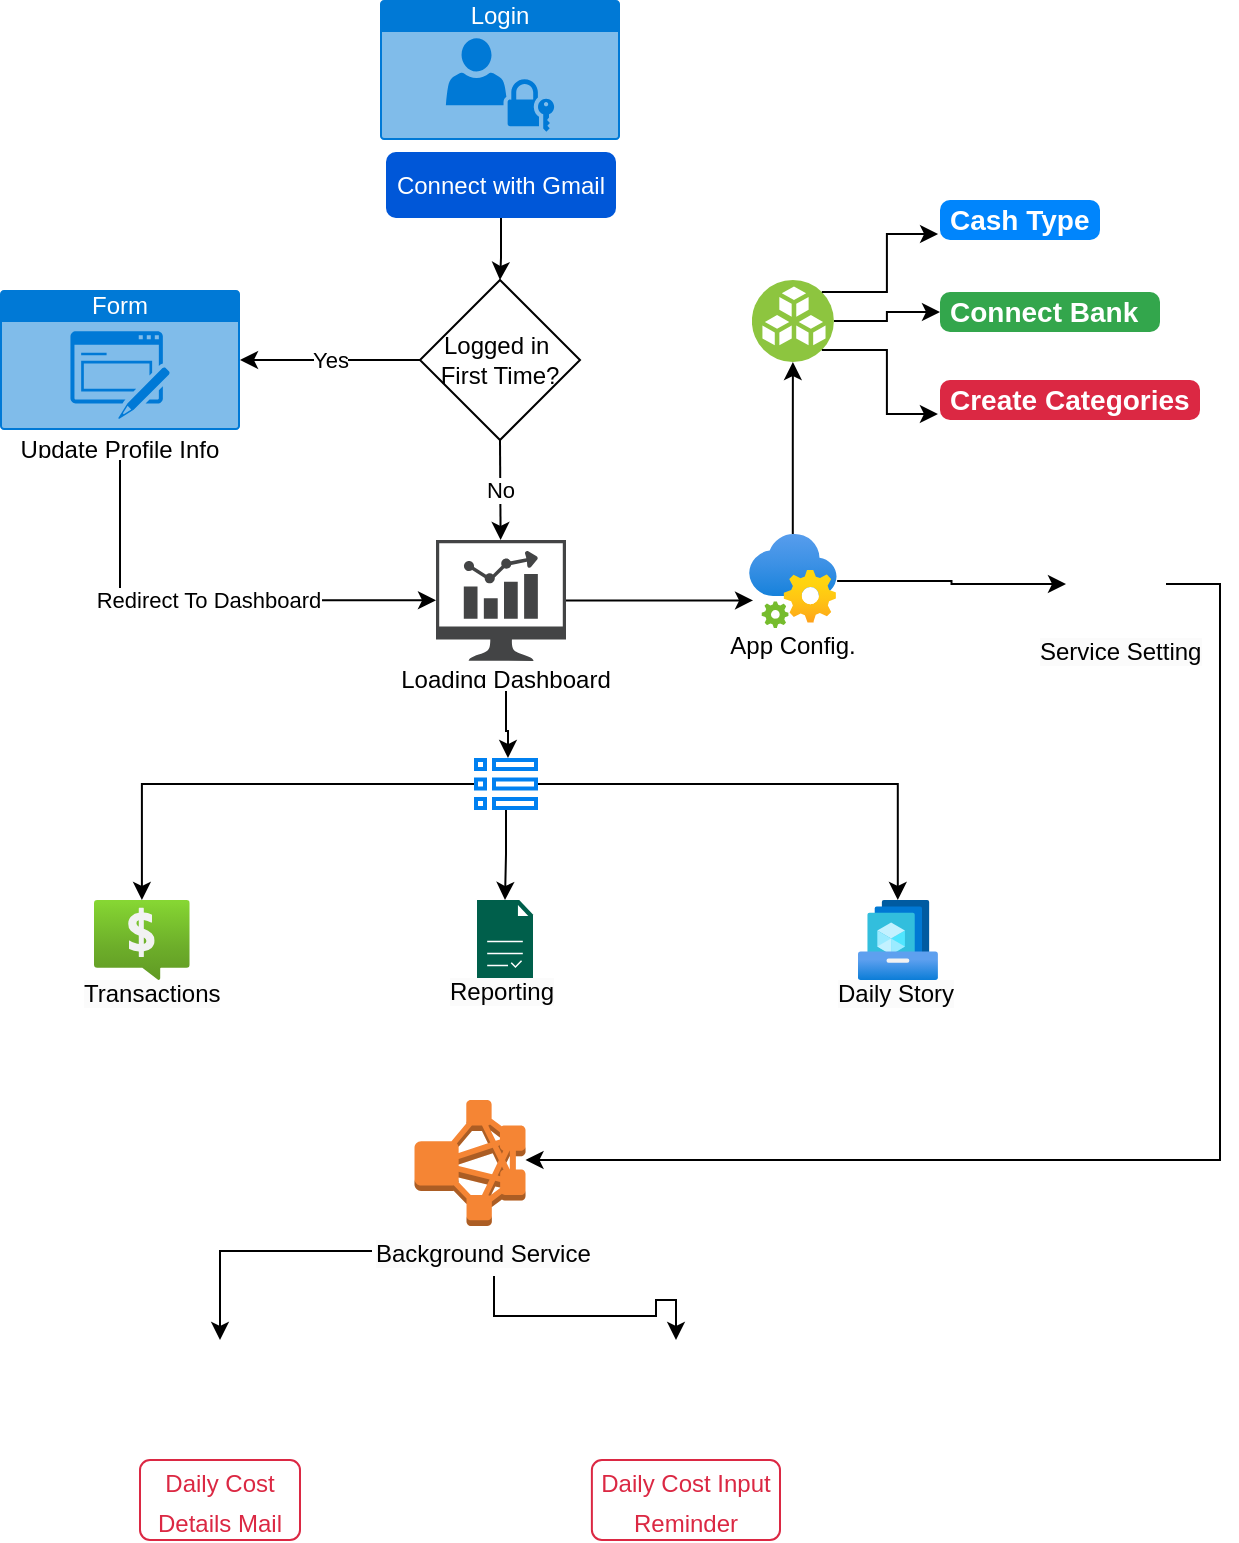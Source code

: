 <mxfile version="24.4.3" type="device" pages="2">
  <diagram name="System Design" id="imzqs6YHDmk8xjtNz94x">
    <mxGraphModel dx="1434" dy="738" grid="1" gridSize="10" guides="1" tooltips="1" connect="1" arrows="1" fold="1" page="1" pageScale="1" pageWidth="1100" pageHeight="850" math="0" shadow="0">
      <root>
        <mxCell id="0" />
        <mxCell id="1" parent="0" />
        <mxCell id="wwl11FNmbuEGbLdjgrPb-1" value="Login" style="html=1;whiteSpace=wrap;strokeColor=none;fillColor=#0079D6;labelPosition=center;verticalLabelPosition=middle;verticalAlign=top;align=center;fontSize=12;outlineConnect=0;spacingTop=-6;fontColor=#FFFFFF;sketch=0;shape=mxgraph.sitemap.login;" vertex="1" parent="1">
          <mxGeometry x="490" y="50" width="120" height="70" as="geometry" />
        </mxCell>
        <mxCell id="wwl11FNmbuEGbLdjgrPb-16" style="edgeStyle=orthogonalEdgeStyle;rounded=0;orthogonalLoop=1;jettySize=auto;html=1;entryX=0.5;entryY=0;entryDx=0;entryDy=0;" edge="1" parent="1" source="wwl11FNmbuEGbLdjgrPb-2" target="wwl11FNmbuEGbLdjgrPb-4">
          <mxGeometry relative="1" as="geometry" />
        </mxCell>
        <mxCell id="wwl11FNmbuEGbLdjgrPb-2" value="Connect with Gmail" style="rounded=1;fillColor=#0057D8;align=center;strokeColor=none;html=1;whiteSpace=wrap;fontColor=#ffffff;fontSize=12;sketch=0;" vertex="1" parent="1">
          <mxGeometry x="493" y="126" width="115" height="33" as="geometry" />
        </mxCell>
        <mxCell id="wwl11FNmbuEGbLdjgrPb-4" value="Logged in&amp;nbsp;&lt;br&gt;First Time?" style="rhombus;whiteSpace=wrap;html=1;" vertex="1" parent="1">
          <mxGeometry x="510" y="190" width="80" height="80" as="geometry" />
        </mxCell>
        <mxCell id="wwl11FNmbuEGbLdjgrPb-10" value="" style="endArrow=classic;html=1;rounded=0;exitX=0;exitY=0.5;exitDx=0;exitDy=0;" edge="1" parent="1" source="wwl11FNmbuEGbLdjgrPb-4" target="wwl11FNmbuEGbLdjgrPb-5">
          <mxGeometry relative="1" as="geometry">
            <mxPoint x="410" y="310" as="sourcePoint" />
            <mxPoint x="570" y="310" as="targetPoint" />
          </mxGeometry>
        </mxCell>
        <mxCell id="wwl11FNmbuEGbLdjgrPb-11" value="Yes" style="edgeLabel;resizable=0;html=1;;align=center;verticalAlign=middle;" connectable="0" vertex="1" parent="wwl11FNmbuEGbLdjgrPb-10">
          <mxGeometry relative="1" as="geometry" />
        </mxCell>
        <mxCell id="wwl11FNmbuEGbLdjgrPb-19" value="" style="endArrow=classic;html=1;rounded=0;exitX=0.5;exitY=1;exitDx=0;exitDy=0;" edge="1" parent="1" source="wwl11FNmbuEGbLdjgrPb-4" target="wwl11FNmbuEGbLdjgrPb-18">
          <mxGeometry relative="1" as="geometry">
            <mxPoint x="520" y="240" as="sourcePoint" />
            <mxPoint x="430" y="240" as="targetPoint" />
          </mxGeometry>
        </mxCell>
        <mxCell id="wwl11FNmbuEGbLdjgrPb-20" value="No" style="edgeLabel;resizable=0;html=1;;align=center;verticalAlign=middle;" connectable="0" vertex="1" parent="wwl11FNmbuEGbLdjgrPb-19">
          <mxGeometry relative="1" as="geometry" />
        </mxCell>
        <mxCell id="wwl11FNmbuEGbLdjgrPb-24" value="" style="group" vertex="1" connectable="0" parent="1">
          <mxGeometry x="300" y="195" width="120" height="85" as="geometry" />
        </mxCell>
        <mxCell id="wwl11FNmbuEGbLdjgrPb-5" value="Form" style="html=1;whiteSpace=wrap;strokeColor=none;fillColor=#0079D6;labelPosition=center;verticalLabelPosition=middle;verticalAlign=top;align=center;fontSize=12;outlineConnect=0;spacingTop=-6;fontColor=#FFFFFF;sketch=0;shape=mxgraph.sitemap.form;" vertex="1" parent="wwl11FNmbuEGbLdjgrPb-24">
          <mxGeometry width="120" height="70" as="geometry" />
        </mxCell>
        <UserObject label="Update Profile Info" placeholders="1" id="wwl11FNmbuEGbLdjgrPb-15">
          <mxCell style="text;html=1;strokeColor=none;fillColor=none;align=center;verticalAlign=middle;whiteSpace=wrap;overflow=hidden;" vertex="1" parent="wwl11FNmbuEGbLdjgrPb-24">
            <mxGeometry x="5" y="70" width="110" height="15" as="geometry" />
          </mxCell>
        </UserObject>
        <mxCell id="wwl11FNmbuEGbLdjgrPb-26" value="" style="endArrow=classic;html=1;rounded=0;exitX=0.5;exitY=1;exitDx=0;exitDy=0;" edge="1" parent="1" source="wwl11FNmbuEGbLdjgrPb-15" target="wwl11FNmbuEGbLdjgrPb-18">
          <mxGeometry relative="1" as="geometry">
            <mxPoint x="520" y="240" as="sourcePoint" />
            <mxPoint x="430" y="240" as="targetPoint" />
            <Array as="points">
              <mxPoint x="360" y="350" />
            </Array>
          </mxGeometry>
        </mxCell>
        <mxCell id="wwl11FNmbuEGbLdjgrPb-27" value="Redirect To Dashboard" style="edgeLabel;resizable=0;html=1;;align=center;verticalAlign=middle;" connectable="0" vertex="1" parent="wwl11FNmbuEGbLdjgrPb-26">
          <mxGeometry relative="1" as="geometry" />
        </mxCell>
        <mxCell id="wwl11FNmbuEGbLdjgrPb-31" value="" style="group" vertex="1" connectable="0" parent="1">
          <mxGeometry x="660" y="317" width="72.88" height="68.72" as="geometry" />
        </mxCell>
        <mxCell id="wwl11FNmbuEGbLdjgrPb-28" value="" style="image;aspect=fixed;html=1;points=[];align=center;fontSize=12;image=img/lib/azure2/integration/App_Configuration.svg;" vertex="1" parent="wwl11FNmbuEGbLdjgrPb-31">
          <mxGeometry x="14.32" width="44.24" height="47" as="geometry" />
        </mxCell>
        <UserObject label="App Config." placeholders="1" id="wwl11FNmbuEGbLdjgrPb-30">
          <mxCell style="text;html=1;strokeColor=none;fillColor=none;align=center;verticalAlign=middle;whiteSpace=wrap;overflow=hidden;" vertex="1" parent="wwl11FNmbuEGbLdjgrPb-31">
            <mxGeometry y="42.45" width="72.88" height="26.27" as="geometry" />
          </mxCell>
        </UserObject>
        <mxCell id="wwl11FNmbuEGbLdjgrPb-32" value="" style="group" vertex="1" connectable="0" parent="1">
          <mxGeometry x="498" y="320" width="110" height="75.45" as="geometry" />
        </mxCell>
        <mxCell id="wwl11FNmbuEGbLdjgrPb-18" value="" style="sketch=0;pointerEvents=1;shadow=0;dashed=0;html=1;strokeColor=none;fillColor=#434445;aspect=fixed;labelPosition=center;verticalLabelPosition=bottom;verticalAlign=top;align=center;outlineConnect=0;shape=mxgraph.vvd.nsx_dashboard;" vertex="1" parent="wwl11FNmbuEGbLdjgrPb-32">
          <mxGeometry x="20" width="65" height="60.45" as="geometry" />
        </mxCell>
        <UserObject label="Loading Dashboard" placeholders="1" id="wwl11FNmbuEGbLdjgrPb-22">
          <mxCell style="text;html=1;strokeColor=none;fillColor=none;align=center;verticalAlign=middle;whiteSpace=wrap;overflow=hidden;" vertex="1" parent="wwl11FNmbuEGbLdjgrPb-32">
            <mxGeometry y="60.45" width="110" height="15" as="geometry" />
          </mxCell>
        </UserObject>
        <mxCell id="wwl11FNmbuEGbLdjgrPb-34" style="edgeStyle=orthogonalEdgeStyle;rounded=0;orthogonalLoop=1;jettySize=auto;html=1;entryX=0.05;entryY=0.707;entryDx=0;entryDy=0;entryPerimeter=0;" edge="1" parent="1" source="wwl11FNmbuEGbLdjgrPb-18" target="wwl11FNmbuEGbLdjgrPb-28">
          <mxGeometry relative="1" as="geometry" />
        </mxCell>
        <mxCell id="wwl11FNmbuEGbLdjgrPb-46" style="edgeStyle=orthogonalEdgeStyle;rounded=0;orthogonalLoop=1;jettySize=auto;html=1;" edge="1" parent="1" source="wwl11FNmbuEGbLdjgrPb-35" target="wwl11FNmbuEGbLdjgrPb-43">
          <mxGeometry relative="1" as="geometry" />
        </mxCell>
        <mxCell id="wwl11FNmbuEGbLdjgrPb-35" value="" style="image;aspect=fixed;perimeter=ellipsePerimeter;html=1;align=center;shadow=0;dashed=0;fontColor=#4277BB;labelBackgroundColor=default;fontSize=12;spacingTop=3;image=img/lib/ibm/vpc/BlockStorage.svg;" vertex="1" parent="1">
          <mxGeometry x="675.94" y="190" width="41" height="41" as="geometry" />
        </mxCell>
        <mxCell id="wwl11FNmbuEGbLdjgrPb-36" style="edgeStyle=orthogonalEdgeStyle;rounded=0;orthogonalLoop=1;jettySize=auto;html=1;entryX=0.5;entryY=1;entryDx=0;entryDy=0;" edge="1" parent="1" source="wwl11FNmbuEGbLdjgrPb-28" target="wwl11FNmbuEGbLdjgrPb-35">
          <mxGeometry relative="1" as="geometry" />
        </mxCell>
        <mxCell id="wwl11FNmbuEGbLdjgrPb-42" value="Cash Type" style="html=1;shadow=0;dashed=0;shape=mxgraph.bootstrap.rrect;rSize=5;strokeColor=none;strokeWidth=1;fillColor=#0085FC;fontColor=#FFFFFF;whiteSpace=wrap;align=left;verticalAlign=middle;spacingLeft=0;fontStyle=1;fontSize=14;spacing=5;" vertex="1" parent="1">
          <mxGeometry x="770" y="150" width="80" height="20" as="geometry" />
        </mxCell>
        <mxCell id="wwl11FNmbuEGbLdjgrPb-43" value="Connect Bank" style="html=1;shadow=0;dashed=0;shape=mxgraph.bootstrap.rrect;rSize=5;strokeColor=none;strokeWidth=1;fillColor=#33A64C;fontColor=#FFFFFF;whiteSpace=wrap;align=left;verticalAlign=middle;spacingLeft=0;fontStyle=1;fontSize=14;spacing=5;" vertex="1" parent="1">
          <mxGeometry x="770" y="196" width="110" height="20" as="geometry" />
        </mxCell>
        <mxCell id="wwl11FNmbuEGbLdjgrPb-44" value="Create Categories" style="html=1;shadow=0;dashed=0;shape=mxgraph.bootstrap.rrect;rSize=5;strokeColor=none;strokeWidth=1;fillColor=#DB2843;fontColor=#FFFFFF;whiteSpace=wrap;align=left;verticalAlign=middle;spacingLeft=0;fontStyle=1;fontSize=14;spacing=5;" vertex="1" parent="1">
          <mxGeometry x="770" y="240" width="130" height="20" as="geometry" />
        </mxCell>
        <mxCell id="wwl11FNmbuEGbLdjgrPb-45" style="edgeStyle=orthogonalEdgeStyle;rounded=0;orthogonalLoop=1;jettySize=auto;html=1;exitX=1;exitY=0;exitDx=0;exitDy=0;entryX=-0.012;entryY=0.85;entryDx=0;entryDy=0;entryPerimeter=0;" edge="1" parent="1" source="wwl11FNmbuEGbLdjgrPb-35" target="wwl11FNmbuEGbLdjgrPb-42">
          <mxGeometry relative="1" as="geometry" />
        </mxCell>
        <mxCell id="wwl11FNmbuEGbLdjgrPb-47" style="edgeStyle=orthogonalEdgeStyle;rounded=0;orthogonalLoop=1;jettySize=auto;html=1;exitX=1;exitY=1;exitDx=0;exitDy=0;entryX=-0.008;entryY=0.85;entryDx=0;entryDy=0;entryPerimeter=0;" edge="1" parent="1" source="wwl11FNmbuEGbLdjgrPb-35" target="wwl11FNmbuEGbLdjgrPb-44">
          <mxGeometry relative="1" as="geometry" />
        </mxCell>
        <mxCell id="wwl11FNmbuEGbLdjgrPb-74" style="edgeStyle=orthogonalEdgeStyle;rounded=0;orthogonalLoop=1;jettySize=auto;html=1;" edge="1" parent="1" source="wwl11FNmbuEGbLdjgrPb-49" target="wwl11FNmbuEGbLdjgrPb-71">
          <mxGeometry relative="1" as="geometry">
            <Array as="points">
              <mxPoint x="910" y="342" />
              <mxPoint x="910" y="630" />
              <mxPoint x="542" y="630" />
            </Array>
          </mxGeometry>
        </mxCell>
        <mxCell id="wwl11FNmbuEGbLdjgrPb-49" value="" style="shape=image;html=1;verticalAlign=top;verticalLabelPosition=bottom;labelBackgroundColor=#ffffff;imageAspect=0;aspect=fixed;image=https://cdn1.iconfinder.com/data/icons/unicons-line-vol-5/24/setting-128.png" vertex="1" parent="1">
          <mxGeometry x="833" y="317" width="50" height="50" as="geometry" />
        </mxCell>
        <mxCell id="wwl11FNmbuEGbLdjgrPb-51" value="&lt;span style=&quot;color: rgb(0, 0, 0); font-family: Helvetica; font-size: 12px; font-style: normal; font-variant-ligatures: normal; font-variant-caps: normal; font-weight: 400; letter-spacing: normal; orphans: 2; text-align: center; text-indent: 0px; text-transform: none; widows: 2; word-spacing: 0px; -webkit-text-stroke-width: 0px; background-color: rgb(251, 251, 251); text-decoration-thickness: initial; text-decoration-style: initial; text-decoration-color: initial; float: none; display: inline !important;&quot;&gt;Service Setting&lt;/span&gt;" style="text;whiteSpace=wrap;html=1;" vertex="1" parent="1">
          <mxGeometry x="818" y="362" width="92" height="25" as="geometry" />
        </mxCell>
        <mxCell id="wwl11FNmbuEGbLdjgrPb-52" style="edgeStyle=orthogonalEdgeStyle;rounded=0;orthogonalLoop=1;jettySize=auto;html=1;" edge="1" parent="1" source="wwl11FNmbuEGbLdjgrPb-28" target="wwl11FNmbuEGbLdjgrPb-49">
          <mxGeometry relative="1" as="geometry" />
        </mxCell>
        <mxCell id="wwl11FNmbuEGbLdjgrPb-67" style="edgeStyle=orthogonalEdgeStyle;rounded=0;orthogonalLoop=1;jettySize=auto;html=1;" edge="1" parent="1" source="wwl11FNmbuEGbLdjgrPb-53" target="wwl11FNmbuEGbLdjgrPb-56">
          <mxGeometry relative="1" as="geometry" />
        </mxCell>
        <mxCell id="wwl11FNmbuEGbLdjgrPb-68" style="edgeStyle=orthogonalEdgeStyle;rounded=0;orthogonalLoop=1;jettySize=auto;html=1;" edge="1" parent="1" source="wwl11FNmbuEGbLdjgrPb-53" target="wwl11FNmbuEGbLdjgrPb-58">
          <mxGeometry relative="1" as="geometry" />
        </mxCell>
        <mxCell id="wwl11FNmbuEGbLdjgrPb-69" style="edgeStyle=orthogonalEdgeStyle;rounded=0;orthogonalLoop=1;jettySize=auto;html=1;" edge="1" parent="1" source="wwl11FNmbuEGbLdjgrPb-53" target="wwl11FNmbuEGbLdjgrPb-60">
          <mxGeometry relative="1" as="geometry" />
        </mxCell>
        <mxCell id="wwl11FNmbuEGbLdjgrPb-53" value="" style="html=1;verticalLabelPosition=bottom;align=center;labelBackgroundColor=#ffffff;verticalAlign=top;strokeWidth=2;strokeColor=#0080F0;shadow=0;dashed=0;shape=mxgraph.ios7.icons.preferences;pointerEvents=1" vertex="1" parent="1">
          <mxGeometry x="538" y="430" width="30" height="24" as="geometry" />
        </mxCell>
        <mxCell id="wwl11FNmbuEGbLdjgrPb-64" value="" style="group" vertex="1" connectable="0" parent="1">
          <mxGeometry x="716.94" y="500" width="64" height="61" as="geometry" />
        </mxCell>
        <mxCell id="wwl11FNmbuEGbLdjgrPb-60" value="" style="image;aspect=fixed;html=1;points=[];align=center;fontSize=12;image=img/lib/azure2/compute/Shared_Image_Galleries.svg;" vertex="1" parent="wwl11FNmbuEGbLdjgrPb-64">
          <mxGeometry x="12" width="40" height="40" as="geometry" />
        </mxCell>
        <mxCell id="wwl11FNmbuEGbLdjgrPb-61" value="&lt;span style=&quot;color: rgb(0, 0, 0); font-family: Helvetica; font-size: 12px; font-style: normal; font-variant-ligatures: normal; font-variant-caps: normal; font-weight: 400; letter-spacing: normal; orphans: 2; text-align: center; text-indent: 0px; text-transform: none; widows: 2; word-spacing: 0px; -webkit-text-stroke-width: 0px; background-color: rgb(251, 251, 251); text-decoration-thickness: initial; text-decoration-style: initial; text-decoration-color: initial; float: none; display: inline !important;&quot;&gt;Daily Story&lt;/span&gt;" style="text;whiteSpace=wrap;html=1;" vertex="1" parent="wwl11FNmbuEGbLdjgrPb-64">
          <mxGeometry y="33" width="64" height="28" as="geometry" />
        </mxCell>
        <mxCell id="wwl11FNmbuEGbLdjgrPb-65" value="" style="group" vertex="1" connectable="0" parent="1">
          <mxGeometry x="522.5" y="500" width="61" height="57" as="geometry" />
        </mxCell>
        <mxCell id="wwl11FNmbuEGbLdjgrPb-58" value="" style="sketch=0;pointerEvents=1;shadow=0;dashed=0;html=1;strokeColor=none;fillColor=#005F4B;labelPosition=center;verticalLabelPosition=bottom;verticalAlign=top;align=center;outlineConnect=0;shape=mxgraph.veeam2.report;" vertex="1" parent="wwl11FNmbuEGbLdjgrPb-65">
          <mxGeometry x="16" width="28" height="40" as="geometry" />
        </mxCell>
        <mxCell id="wwl11FNmbuEGbLdjgrPb-59" value="&lt;span style=&quot;color: rgb(0, 0, 0); font-family: Helvetica; font-size: 12px; font-style: normal; font-variant-ligatures: normal; font-variant-caps: normal; font-weight: 400; letter-spacing: normal; orphans: 2; text-align: center; text-indent: 0px; text-transform: none; widows: 2; word-spacing: 0px; -webkit-text-stroke-width: 0px; background-color: rgb(251, 251, 251); text-decoration-thickness: initial; text-decoration-style: initial; text-decoration-color: initial; float: none; display: inline !important;&quot;&gt;Reporting&lt;/span&gt;" style="text;whiteSpace=wrap;html=1;" vertex="1" parent="wwl11FNmbuEGbLdjgrPb-65">
          <mxGeometry y="32" width="61" height="25" as="geometry" />
        </mxCell>
        <mxCell id="wwl11FNmbuEGbLdjgrPb-66" value="" style="group" vertex="1" connectable="0" parent="1">
          <mxGeometry x="340" y="500" width="70" height="58" as="geometry" />
        </mxCell>
        <mxCell id="wwl11FNmbuEGbLdjgrPb-56" value="" style="image;aspect=fixed;html=1;points=[];align=center;fontSize=12;image=img/lib/azure2/general/Cost_Alerts.svg;" vertex="1" parent="wwl11FNmbuEGbLdjgrPb-66">
          <mxGeometry x="7" width="47.86" height="40" as="geometry" />
        </mxCell>
        <mxCell id="wwl11FNmbuEGbLdjgrPb-57" value="&lt;span style=&quot;color: rgb(0, 0, 0); font-family: Helvetica; font-size: 12px; font-style: normal; font-variant-ligatures: normal; font-variant-caps: normal; font-weight: 400; letter-spacing: normal; orphans: 2; text-align: center; text-indent: 0px; text-transform: none; widows: 2; word-spacing: 0px; -webkit-text-stroke-width: 0px; background-color: rgb(251, 251, 251); text-decoration-thickness: initial; text-decoration-style: initial; text-decoration-color: initial; float: none; display: inline !important;&quot;&gt;Transactions&lt;/span&gt;" style="text;whiteSpace=wrap;html=1;" vertex="1" parent="wwl11FNmbuEGbLdjgrPb-66">
          <mxGeometry y="33" width="70" height="25" as="geometry" />
        </mxCell>
        <mxCell id="wwl11FNmbuEGbLdjgrPb-73" value="" style="group" vertex="1" connectable="0" parent="1">
          <mxGeometry x="486" y="600" width="122" height="88" as="geometry" />
        </mxCell>
        <mxCell id="wwl11FNmbuEGbLdjgrPb-71" value="" style="outlineConnect=0;dashed=0;verticalLabelPosition=bottom;verticalAlign=top;align=center;html=1;shape=mxgraph.aws3.emr_cluster;fillColor=#F58534;gradientColor=none;" vertex="1" parent="wwl11FNmbuEGbLdjgrPb-73">
          <mxGeometry x="21.25" width="55.5" height="63" as="geometry" />
        </mxCell>
        <mxCell id="wwl11FNmbuEGbLdjgrPb-72" value="&lt;span style=&quot;color: rgb(0, 0, 0); font-family: Helvetica; font-size: 12px; font-style: normal; font-variant-ligatures: normal; font-variant-caps: normal; font-weight: 400; letter-spacing: normal; orphans: 2; text-align: center; text-indent: 0px; text-transform: none; widows: 2; word-spacing: 0px; -webkit-text-stroke-width: 0px; background-color: rgb(251, 251, 251); text-decoration-thickness: initial; text-decoration-style: initial; text-decoration-color: initial; float: none; display: inline !important;&quot;&gt;Background Service&lt;/span&gt;" style="text;whiteSpace=wrap;html=1;" vertex="1" parent="wwl11FNmbuEGbLdjgrPb-73">
          <mxGeometry y="63" width="122" height="25" as="geometry" />
        </mxCell>
        <mxCell id="wwl11FNmbuEGbLdjgrPb-75" value="" style="shape=image;html=1;verticalAlign=top;verticalLabelPosition=bottom;labelBackgroundColor=#ffffff;imageAspect=0;aspect=fixed;image=https://cdn0.iconfinder.com/data/icons/social-media-and-logos-11/32/Gmail_envelope_letter_email_Gmail_envelope_letter_email-128.png" vertex="1" parent="1">
          <mxGeometry x="380" y="720" width="60" height="60" as="geometry" />
        </mxCell>
        <mxCell id="wwl11FNmbuEGbLdjgrPb-76" value="" style="shape=image;html=1;verticalAlign=top;verticalLabelPosition=bottom;labelBackgroundColor=#ffffff;imageAspect=0;aspect=fixed;image=https://cdn2.iconfinder.com/data/icons/date-and-time-fill-outline/64/Alarm_bell_reminder_notification-128.png" vertex="1" parent="1">
          <mxGeometry x="608" y="720" width="60" height="60" as="geometry" />
        </mxCell>
        <mxCell id="wwl11FNmbuEGbLdjgrPb-77" value="&lt;font style=&quot;font-size: 12px;&quot;&gt;Daily Cost Details Mail&lt;/font&gt;" style="html=1;shadow=0;dashed=0;shape=mxgraph.bootstrap.rrect;rSize=5;strokeColor=#DB2843;strokeWidth=1;fillColor=none;fontColor=#DB2843;whiteSpace=wrap;align=center;verticalAlign=middle;spacingLeft=0;fontStyle=0;fontSize=16;spacing=5;" vertex="1" parent="1">
          <mxGeometry x="370" y="780" width="80" height="40" as="geometry" />
        </mxCell>
        <mxCell id="wwl11FNmbuEGbLdjgrPb-78" value="&lt;font style=&quot;font-size: 12px;&quot;&gt;Daily Cost Input Reminder&lt;/font&gt;" style="html=1;shadow=0;dashed=0;shape=mxgraph.bootstrap.rrect;rSize=5;strokeColor=#DB2843;strokeWidth=1;fillColor=none;fontColor=#DB2843;whiteSpace=wrap;align=center;verticalAlign=middle;spacingLeft=0;fontStyle=0;fontSize=16;spacing=5;" vertex="1" parent="1">
          <mxGeometry x="595.94" y="780" width="94.06" height="40" as="geometry" />
        </mxCell>
        <mxCell id="wwl11FNmbuEGbLdjgrPb-79" style="edgeStyle=orthogonalEdgeStyle;rounded=0;orthogonalLoop=1;jettySize=auto;html=1;entryX=0.5;entryY=0;entryDx=0;entryDy=0;" edge="1" parent="1" source="wwl11FNmbuEGbLdjgrPb-72" target="wwl11FNmbuEGbLdjgrPb-75">
          <mxGeometry relative="1" as="geometry" />
        </mxCell>
        <mxCell id="wwl11FNmbuEGbLdjgrPb-80" style="edgeStyle=orthogonalEdgeStyle;rounded=0;orthogonalLoop=1;jettySize=auto;html=1;" edge="1" parent="1" source="wwl11FNmbuEGbLdjgrPb-72" target="wwl11FNmbuEGbLdjgrPb-76">
          <mxGeometry relative="1" as="geometry" />
        </mxCell>
        <mxCell id="wwl11FNmbuEGbLdjgrPb-81" style="edgeStyle=orthogonalEdgeStyle;rounded=0;orthogonalLoop=1;jettySize=auto;html=1;entryX=0.533;entryY=-0.042;entryDx=0;entryDy=0;entryPerimeter=0;" edge="1" parent="1" source="wwl11FNmbuEGbLdjgrPb-22" target="wwl11FNmbuEGbLdjgrPb-53">
          <mxGeometry relative="1" as="geometry" />
        </mxCell>
      </root>
    </mxGraphModel>
  </diagram>
  <diagram id="02m36_jOD-Jc_6LyLaT4" name="DataBase Design">
    <mxGraphModel dx="1195" dy="1465" grid="1" gridSize="10" guides="1" tooltips="1" connect="1" arrows="1" fold="1" page="1" pageScale="1" pageWidth="1100" pageHeight="850" math="0" shadow="0">
      <root>
        <mxCell id="0" />
        <mxCell id="1" parent="0" />
        <mxCell id="wqpzlxed5BmKk1YOpJej-1" value="Users" style="swimlane;childLayout=stackLayout;horizontal=1;startSize=50;horizontalStack=0;rounded=1;fontSize=14;fontStyle=0;strokeWidth=2;resizeParent=0;resizeLast=1;shadow=0;dashed=0;align=center;arcSize=4;whiteSpace=wrap;html=1;" parent="1" vertex="1">
          <mxGeometry x="40" y="-800" width="160" height="270" as="geometry">
            <mxRectangle x="120" y="180" width="80" height="50" as="alternateBounds" />
          </mxGeometry>
        </mxCell>
        <mxCell id="wqpzlxed5BmKk1YOpJej-2" value="ID [PK]&amp;nbsp;&lt;br&gt;UserSecretKey&lt;br&gt;Email&lt;div&gt;Password&lt;/div&gt;&lt;div&gt;FullName&lt;/div&gt;&lt;div&gt;ContactNo&lt;/div&gt;&lt;div&gt;CountryCode&lt;/div&gt;&lt;div&gt;Currency&lt;/div&gt;&lt;div&gt;ProfilePicture&lt;/div&gt;&lt;div&gt;GmailTokenID&lt;/div&gt;&lt;div&gt;Status[Active,Inactive]&lt;/div&gt;&lt;div&gt;RegisteredAt&lt;/div&gt;&lt;div&gt;LastLoggedIn&lt;/div&gt;&lt;div&gt;IsLoggedInFirstTime&lt;/div&gt;" style="align=left;strokeColor=none;fillColor=none;spacingLeft=4;fontSize=12;verticalAlign=top;resizable=0;rotatable=0;part=1;html=1;" parent="wqpzlxed5BmKk1YOpJej-1" vertex="1">
          <mxGeometry y="50" width="160" height="220" as="geometry" />
        </mxCell>
        <mxCell id="6NMhEKK2kq8Ev3XFRCIL-1" value="Categories" style="swimlane;childLayout=stackLayout;horizontal=1;startSize=50;horizontalStack=0;rounded=1;fontSize=14;fontStyle=0;strokeWidth=2;resizeParent=0;resizeLast=1;shadow=0;dashed=0;align=center;arcSize=4;whiteSpace=wrap;html=1;" vertex="1" parent="1">
          <mxGeometry x="270" y="-800" width="200" height="150" as="geometry">
            <mxRectangle x="120" y="180" width="80" height="50" as="alternateBounds" />
          </mxGeometry>
        </mxCell>
        <mxCell id="6NMhEKK2kq8Ev3XFRCIL-2" value="ID[PK]&lt;div&gt;UserID [FK]&lt;/div&gt;&lt;div&gt;CategoryName&lt;/div&gt;&lt;div&gt;IsCategoryBudget [Boolean]&lt;/div&gt;&lt;div&gt;TransactionType [CashIn, CashOut]&lt;/div&gt;&lt;div&gt;Status [Active, Inactive]&lt;/div&gt;" style="align=left;strokeColor=none;fillColor=none;spacingLeft=4;fontSize=12;verticalAlign=top;resizable=0;rotatable=0;part=1;html=1;" vertex="1" parent="6NMhEKK2kq8Ev3XFRCIL-1">
          <mxGeometry y="50" width="200" height="100" as="geometry" />
        </mxCell>
        <mxCell id="6NMhEKK2kq8Ev3XFRCIL-3" style="edgeStyle=orthogonalEdgeStyle;rounded=0;orthogonalLoop=1;jettySize=auto;html=1;exitX=1;exitY=0.25;exitDx=0;exitDy=0;entryX=-0.01;entryY=0.306;entryDx=0;entryDy=0;entryPerimeter=0;" edge="1" parent="1" source="wqpzlxed5BmKk1YOpJej-1" target="6NMhEKK2kq8Ev3XFRCIL-2">
          <mxGeometry relative="1" as="geometry" />
        </mxCell>
        <mxCell id="6NMhEKK2kq8Ev3XFRCIL-4" value="DigitalPayments" style="swimlane;childLayout=stackLayout;horizontal=1;startSize=50;horizontalStack=0;rounded=1;fontSize=14;fontStyle=0;strokeWidth=2;resizeParent=0;resizeLast=1;shadow=0;dashed=0;align=center;arcSize=4;whiteSpace=wrap;html=1;" vertex="1" parent="1">
          <mxGeometry x="730" y="-800" width="200" height="190" as="geometry">
            <mxRectangle x="120" y="180" width="80" height="50" as="alternateBounds" />
          </mxGeometry>
        </mxCell>
        <mxCell id="6NMhEKK2kq8Ev3XFRCIL-5" value="ID[PK]&lt;div&gt;UserID [FK]&lt;/div&gt;&lt;div&gt;TransactionTypeID [FK]&lt;/div&gt;&lt;div&gt;AccountNo&lt;/div&gt;&lt;div&gt;Name&lt;/div&gt;&lt;div&gt;&lt;span style=&quot;background-color: initial;&quot;&gt;BranchName&lt;/span&gt;&lt;/div&gt;&lt;div&gt;RoutingNo&lt;/div&gt;&lt;div&gt;OpeningBalance&lt;/div&gt;&lt;div&gt;Status&lt;/div&gt;" style="align=left;strokeColor=none;fillColor=none;spacingLeft=4;fontSize=12;verticalAlign=top;resizable=0;rotatable=0;part=1;html=1;" vertex="1" parent="6NMhEKK2kq8Ev3XFRCIL-4">
          <mxGeometry y="50" width="200" height="140" as="geometry" />
        </mxCell>
        <mxCell id="6NMhEKK2kq8Ev3XFRCIL-7" value="Transactions" style="swimlane;childLayout=stackLayout;horizontal=1;startSize=50;horizontalStack=0;rounded=1;fontSize=14;fontStyle=0;strokeWidth=2;resizeParent=0;resizeLast=1;shadow=0;dashed=0;align=center;arcSize=4;whiteSpace=wrap;html=1;" vertex="1" parent="1">
          <mxGeometry x="270" y="-630" width="180" height="250" as="geometry">
            <mxRectangle x="120" y="180" width="80" height="50" as="alternateBounds" />
          </mxGeometry>
        </mxCell>
        <mxCell id="6NMhEKK2kq8Ev3XFRCIL-8" value="ID [PK]&amp;nbsp;&lt;br&gt;TransactionCode&lt;div&gt;TransactionDate&lt;/div&gt;&lt;div&gt;TransactionTime&lt;br&gt;&lt;div&gt;UserID [FK]&lt;/div&gt;&lt;div&gt;CategoryID&lt;/div&gt;&lt;div&gt;CashIn&lt;/div&gt;&lt;div&gt;CashOut&lt;/div&gt;&lt;div&gt;Amount&lt;/div&gt;&lt;div&gt;Description&lt;/div&gt;&lt;div&gt;TransactionTypeID&lt;/div&gt;&lt;div&gt;BankId&lt;/div&gt;&lt;div&gt;Attachment&lt;/div&gt;&lt;/div&gt;" style="align=left;strokeColor=none;fillColor=none;spacingLeft=4;fontSize=12;verticalAlign=top;resizable=0;rotatable=0;part=1;html=1;" vertex="1" parent="6NMhEKK2kq8Ev3XFRCIL-7">
          <mxGeometry y="50" width="180" height="200" as="geometry" />
        </mxCell>
        <mxCell id="AI9XHfjCb4k-4xyUDLZ7-1" style="edgeStyle=orthogonalEdgeStyle;rounded=0;orthogonalLoop=1;jettySize=auto;html=1;entryX=0.009;entryY=0.338;entryDx=0;entryDy=0;entryPerimeter=0;" edge="1" parent="1" source="wqpzlxed5BmKk1YOpJej-2" target="6NMhEKK2kq8Ev3XFRCIL-8">
          <mxGeometry relative="1" as="geometry" />
        </mxCell>
        <mxCell id="AI9XHfjCb4k-4xyUDLZ7-2" style="edgeStyle=orthogonalEdgeStyle;rounded=0;orthogonalLoop=1;jettySize=auto;html=1;exitX=0;exitY=0.25;exitDx=0;exitDy=0;entryX=-0.019;entryY=0.417;entryDx=0;entryDy=0;entryPerimeter=0;" edge="1" parent="1" source="6NMhEKK2kq8Ev3XFRCIL-2" target="6NMhEKK2kq8Ev3XFRCIL-8">
          <mxGeometry relative="1" as="geometry">
            <Array as="points">
              <mxPoint x="250" y="-725" />
              <mxPoint x="250" y="-500" />
              <mxPoint x="267" y="-500" />
            </Array>
          </mxGeometry>
        </mxCell>
        <mxCell id="AI9XHfjCb4k-4xyUDLZ7-3" value="TransactionTypes" style="swimlane;childLayout=stackLayout;horizontal=1;startSize=50;horizontalStack=0;rounded=1;fontSize=14;fontStyle=0;strokeWidth=2;resizeParent=0;resizeLast=1;shadow=0;dashed=0;align=center;arcSize=4;whiteSpace=wrap;html=1;" vertex="1" parent="1">
          <mxGeometry x="490" y="-800" width="200" height="150" as="geometry">
            <mxRectangle x="120" y="180" width="80" height="50" as="alternateBounds" />
          </mxGeometry>
        </mxCell>
        <mxCell id="AI9XHfjCb4k-4xyUDLZ7-4" value="ID[PK]&lt;div&gt;UserID [FK]&lt;/div&gt;&lt;div&gt;TypeName&lt;/div&gt;&lt;div&gt;DefaultType [1,0]&lt;/div&gt;&lt;div&gt;Status [Active, Inactive]&lt;/div&gt;" style="align=left;strokeColor=none;fillColor=none;spacingLeft=4;fontSize=12;verticalAlign=top;resizable=0;rotatable=0;part=1;html=1;" vertex="1" parent="AI9XHfjCb4k-4xyUDLZ7-3">
          <mxGeometry y="50" width="200" height="100" as="geometry" />
        </mxCell>
        <mxCell id="AI9XHfjCb4k-4xyUDLZ7-5" style="edgeStyle=orthogonalEdgeStyle;rounded=0;orthogonalLoop=1;jettySize=auto;html=1;exitX=1;exitY=0;exitDx=0;exitDy=0;entryX=0;entryY=0.25;entryDx=0;entryDy=0;" edge="1" parent="1" source="wqpzlxed5BmKk1YOpJej-2" target="AI9XHfjCb4k-4xyUDLZ7-4">
          <mxGeometry relative="1" as="geometry">
            <Array as="points">
              <mxPoint x="200" y="-820" />
              <mxPoint x="480" y="-820" />
              <mxPoint x="480" y="-725" />
            </Array>
          </mxGeometry>
        </mxCell>
        <mxCell id="AI9XHfjCb4k-4xyUDLZ7-6" style="edgeStyle=orthogonalEdgeStyle;rounded=0;orthogonalLoop=1;jettySize=auto;html=1;exitX=1;exitY=0;exitDx=0;exitDy=0;entryX=-0.008;entryY=0.321;entryDx=0;entryDy=0;entryPerimeter=0;" edge="1" parent="1" source="AI9XHfjCb4k-4xyUDLZ7-4" target="6NMhEKK2kq8Ev3XFRCIL-5">
          <mxGeometry relative="1" as="geometry" />
        </mxCell>
        <mxCell id="AI9XHfjCb4k-4xyUDLZ7-7" value="AppSettings" style="swimlane;childLayout=stackLayout;horizontal=1;startSize=50;horizontalStack=0;rounded=1;fontSize=14;fontStyle=0;strokeWidth=2;resizeParent=0;resizeLast=1;shadow=0;dashed=0;align=center;arcSize=4;whiteSpace=wrap;html=1;" vertex="1" parent="1">
          <mxGeometry x="40" y="-510" width="160" height="140" as="geometry">
            <mxRectangle x="120" y="180" width="80" height="50" as="alternateBounds" />
          </mxGeometry>
        </mxCell>
        <mxCell id="AI9XHfjCb4k-4xyUDLZ7-8" value="ID&lt;div&gt;UserID [FK]&lt;br&gt;&lt;div&gt;Key&lt;/div&gt;&lt;div&gt;Value&lt;/div&gt;&lt;div&gt;Status&lt;/div&gt;&lt;/div&gt;" style="align=left;strokeColor=none;fillColor=none;spacingLeft=4;fontSize=12;verticalAlign=top;resizable=0;rotatable=0;part=1;html=1;" vertex="1" parent="AI9XHfjCb4k-4xyUDLZ7-7">
          <mxGeometry y="50" width="160" height="90" as="geometry" />
        </mxCell>
        <mxCell id="AI9XHfjCb4k-4xyUDLZ7-9" style="edgeStyle=orthogonalEdgeStyle;rounded=0;orthogonalLoop=1;jettySize=auto;html=1;exitX=0;exitY=0.25;exitDx=0;exitDy=0;entryX=0.01;entryY=0.352;entryDx=0;entryDy=0;entryPerimeter=0;" edge="1" parent="1" source="wqpzlxed5BmKk1YOpJej-1" target="AI9XHfjCb4k-4xyUDLZ7-8">
          <mxGeometry relative="1" as="geometry">
            <Array as="points">
              <mxPoint x="20" y="-732" />
              <mxPoint x="20" y="-428" />
            </Array>
          </mxGeometry>
        </mxCell>
      </root>
    </mxGraphModel>
  </diagram>
</mxfile>
